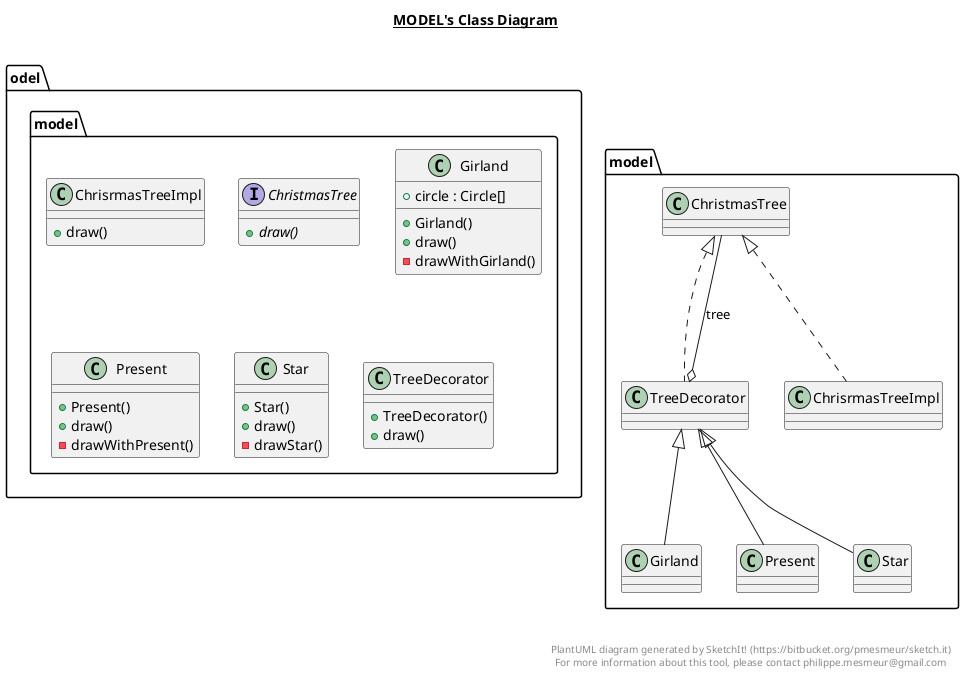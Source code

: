 @startuml

title __MODEL's Class Diagram__\n


    namespace odel {
      class model.ChrisrmasTreeImpl {
          + draw()
      }
    }

  


    namespace odel {
      interface model.ChristmasTree {
          {abstract} + draw()
      }
    }

  


    namespace odel {
      class model.Girland {
          + circle : Circle[]
          + Girland()
          + draw()
          - drawWithGirland()
      }
    }

  


    namespace odel {
      class model.Present {
          + Present()
          + draw()
          - drawWithPresent()
      }
    }

    namespace odel {
      class model.Star {
          + Star()
          + draw()
          - drawStar()
      }
    }

    namespace odel {
      class model.TreeDecorator {
          + TreeDecorator()
          + draw()
      }
    }
  

  model.ChrisrmasTreeImpl .up.|> model.ChristmasTree
  model.Girland -up-|> model.TreeDecorator
  model.Present -up-|> model.TreeDecorator
  model.Star -up-|> model.TreeDecorator
  model.TreeDecorator .up.|> model.ChristmasTree
  model.TreeDecorator o-- model.ChristmasTree : tree


right footer


PlantUML diagram generated by SketchIt! (https://bitbucket.org/pmesmeur/sketch.it)
For more information about this tool, please contact philippe.mesmeur@gmail.com
endfooter

@enduml
